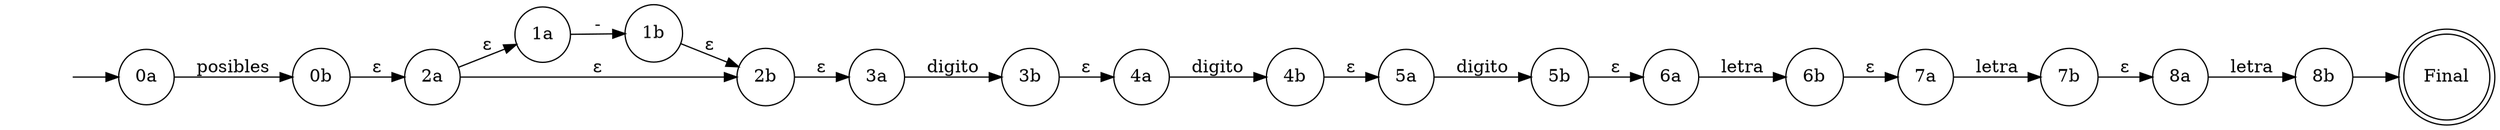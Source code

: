 digraph G{
rankdir=LR
concentrate=true
nodoInicial [shape=none label=""]
nodoInicial->nodo0a [label=""]
nodo0a [shape=circle label="0a"]
nodo0b [shape=circle label="0b"]
nodo0a -> nodo0b[label="posibles"]
nodo1a [shape=circle label="1a"]
nodo1b [shape=circle label="1b"]
nodo1a -> nodo1b[label="-"]
nodo2a [shape=circle label="2a"]
nodo2b [shape=circle label="2b"]
nodo2a -> nodo1a[label="ε"]
nodo1b->nodo2b[label="ε"]
nodo2a ->nodo2b [label="ε"]
nodo3a [shape=circle label="3a"]
nodo3b [shape=circle label="3b"]
nodo3a -> nodo3b[label="digito"]
nodo4a [shape=circle label="4a"]
nodo4b [shape=circle label="4b"]
nodo4a -> nodo4b[label="digito"]
nodo5a [shape=circle label="5a"]
nodo5b [shape=circle label="5b"]
nodo5a -> nodo5b[label="digito"]
nodo6a [shape=circle label="6a"]
nodo6b [shape=circle label="6b"]
nodo6a -> nodo6b[label="letra"]
nodo7a [shape=circle label="7a"]
nodo7b [shape=circle label="7b"]
nodo7a -> nodo7b[label="letra"]
nodo8a [shape=circle label="8a"]
nodo8b [shape=circle label="8b"]
nodo8a -> nodo8b[label="letra"]
nodo7b -> nodo8a[label="ε"]
nodo6b -> nodo7a[label="ε"]
nodo5b -> nodo6a[label="ε"]
nodo4b -> nodo5a[label="ε"]
nodo3b -> nodo4a[label="ε"]
nodo2b -> nodo3a[label="ε"]
nodo0b -> nodo2a[label="ε"]
nodoFinal [shape=doublecircle label="Final"]
nodo8b->nodoFinal [label=""]

}
